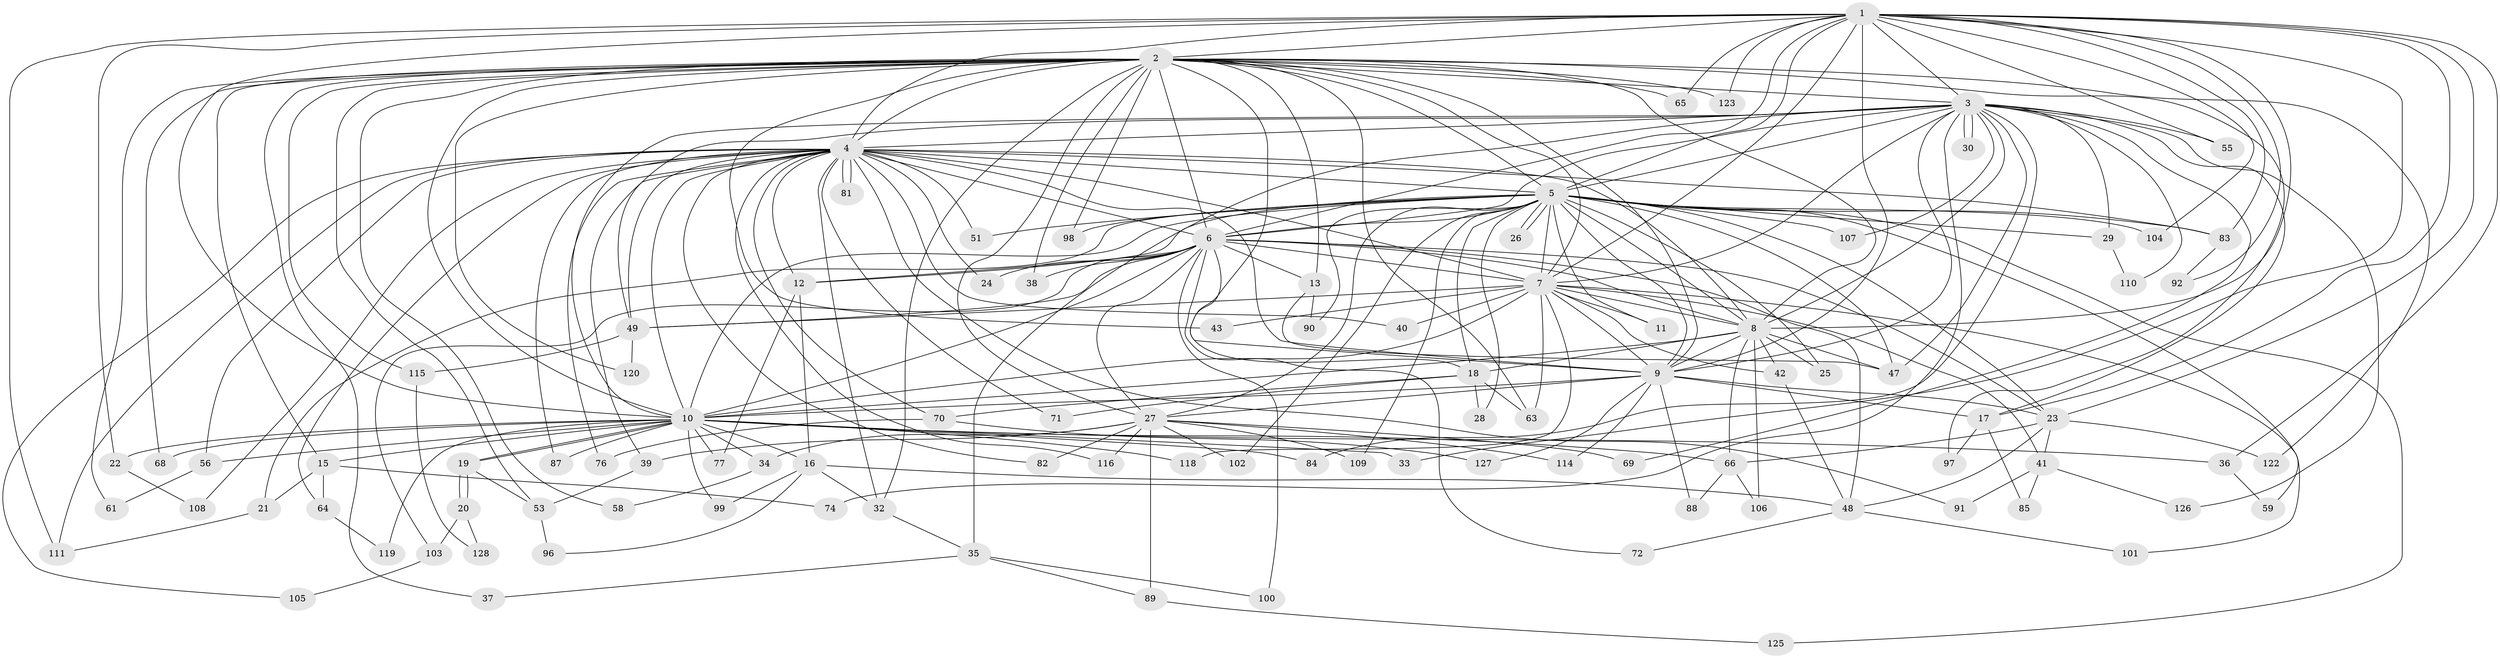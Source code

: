 // Generated by graph-tools (version 1.1) at 2025/51/02/27/25 19:51:51]
// undirected, 102 vertices, 248 edges
graph export_dot {
graph [start="1"]
  node [color=gray90,style=filled];
  1 [super="+78"];
  2 [super="+46"];
  3 [super="+52"];
  4 [super="+31"];
  5 [super="+79"];
  6 [super="+94"];
  7 [super="+14"];
  8 [super="+62"];
  9 [super="+67"];
  10 [super="+45"];
  11;
  12 [super="+44"];
  13;
  15 [super="+75"];
  16 [super="+121"];
  17 [super="+54"];
  18 [super="+50"];
  19;
  20;
  21 [super="+117"];
  22;
  23 [super="+93"];
  24;
  25;
  26;
  27 [super="+57"];
  28;
  29;
  30;
  32 [super="+86"];
  33;
  34;
  35;
  36;
  37;
  38;
  39;
  40;
  41;
  42;
  43;
  47 [super="+80"];
  48 [super="+124"];
  49 [super="+113"];
  51;
  53 [super="+60"];
  55;
  56;
  58;
  59;
  61;
  63 [super="+112"];
  64;
  65;
  66 [super="+73"];
  68;
  69;
  70;
  71;
  72;
  74;
  76;
  77;
  81;
  82;
  83 [super="+95"];
  84;
  85;
  87;
  88;
  89;
  90;
  91;
  92;
  96;
  97;
  98;
  99;
  100;
  101;
  102;
  103;
  104;
  105;
  106;
  107;
  108;
  109;
  110;
  111;
  114;
  115;
  116;
  118;
  119;
  120;
  122;
  123;
  125;
  126;
  127;
  128;
  1 -- 2;
  1 -- 3;
  1 -- 4;
  1 -- 5;
  1 -- 6;
  1 -- 7;
  1 -- 8;
  1 -- 9;
  1 -- 10;
  1 -- 17;
  1 -- 22;
  1 -- 33;
  1 -- 36;
  1 -- 55;
  1 -- 65;
  1 -- 83;
  1 -- 92;
  1 -- 104;
  1 -- 123;
  1 -- 111;
  1 -- 23;
  2 -- 3;
  2 -- 4;
  2 -- 5;
  2 -- 6 [weight=2];
  2 -- 7;
  2 -- 8;
  2 -- 9;
  2 -- 10;
  2 -- 13;
  2 -- 15;
  2 -- 18;
  2 -- 32;
  2 -- 37;
  2 -- 38;
  2 -- 43;
  2 -- 53;
  2 -- 58;
  2 -- 61;
  2 -- 63;
  2 -- 65;
  2 -- 68;
  2 -- 97;
  2 -- 98;
  2 -- 115;
  2 -- 120;
  2 -- 122;
  2 -- 123;
  2 -- 27;
  3 -- 4;
  3 -- 5;
  3 -- 6;
  3 -- 7;
  3 -- 8;
  3 -- 9;
  3 -- 10;
  3 -- 17;
  3 -- 29;
  3 -- 30;
  3 -- 30;
  3 -- 35;
  3 -- 55;
  3 -- 69;
  3 -- 74;
  3 -- 84;
  3 -- 110;
  3 -- 107;
  3 -- 126;
  3 -- 47;
  3 -- 49;
  4 -- 5 [weight=3];
  4 -- 6;
  4 -- 7 [weight=2];
  4 -- 8;
  4 -- 9;
  4 -- 10;
  4 -- 12;
  4 -- 24;
  4 -- 32;
  4 -- 39;
  4 -- 40;
  4 -- 49;
  4 -- 51;
  4 -- 56;
  4 -- 64;
  4 -- 70;
  4 -- 71;
  4 -- 76;
  4 -- 81;
  4 -- 81;
  4 -- 82;
  4 -- 87;
  4 -- 91;
  4 -- 105;
  4 -- 108;
  4 -- 111;
  4 -- 116;
  4 -- 83;
  5 -- 6;
  5 -- 7;
  5 -- 8 [weight=2];
  5 -- 9;
  5 -- 10;
  5 -- 11;
  5 -- 12;
  5 -- 18;
  5 -- 21;
  5 -- 23;
  5 -- 25;
  5 -- 26;
  5 -- 26;
  5 -- 27;
  5 -- 28;
  5 -- 29;
  5 -- 47;
  5 -- 51;
  5 -- 59;
  5 -- 83;
  5 -- 90;
  5 -- 98;
  5 -- 104;
  5 -- 107;
  5 -- 109;
  5 -- 125;
  5 -- 102;
  6 -- 7;
  6 -- 8;
  6 -- 9;
  6 -- 10;
  6 -- 13;
  6 -- 23;
  6 -- 24;
  6 -- 27;
  6 -- 38;
  6 -- 48;
  6 -- 72;
  6 -- 100;
  6 -- 103;
  6 -- 49;
  6 -- 12;
  7 -- 8;
  7 -- 9;
  7 -- 10;
  7 -- 11;
  7 -- 40;
  7 -- 41;
  7 -- 42;
  7 -- 43;
  7 -- 49;
  7 -- 63;
  7 -- 101;
  7 -- 118;
  8 -- 9;
  8 -- 10;
  8 -- 25;
  8 -- 42;
  8 -- 47;
  8 -- 106;
  8 -- 66;
  8 -- 18;
  9 -- 10 [weight=2];
  9 -- 88;
  9 -- 114;
  9 -- 127;
  9 -- 27;
  9 -- 17;
  9 -- 23;
  10 -- 15 [weight=2];
  10 -- 16;
  10 -- 19;
  10 -- 19;
  10 -- 22;
  10 -- 33;
  10 -- 34;
  10 -- 36;
  10 -- 56;
  10 -- 66;
  10 -- 68;
  10 -- 77;
  10 -- 84;
  10 -- 87;
  10 -- 118;
  10 -- 99;
  10 -- 119;
  12 -- 16;
  12 -- 77;
  13 -- 90;
  13 -- 47;
  15 -- 21;
  15 -- 64;
  15 -- 74;
  16 -- 96;
  16 -- 99;
  16 -- 48;
  16 -- 32;
  17 -- 97;
  17 -- 85;
  18 -- 28;
  18 -- 71;
  18 -- 70;
  18 -- 63;
  19 -- 20;
  19 -- 20;
  19 -- 53;
  20 -- 103;
  20 -- 128;
  21 -- 111;
  22 -- 108;
  23 -- 41;
  23 -- 48;
  23 -- 66;
  23 -- 122;
  27 -- 34;
  27 -- 39;
  27 -- 69;
  27 -- 89;
  27 -- 109;
  27 -- 82;
  27 -- 114;
  27 -- 102;
  27 -- 116;
  29 -- 110;
  32 -- 35;
  34 -- 58;
  35 -- 37;
  35 -- 89;
  35 -- 100;
  36 -- 59;
  39 -- 53;
  41 -- 85;
  41 -- 91;
  41 -- 126;
  42 -- 48;
  48 -- 72;
  48 -- 101;
  49 -- 115;
  49 -- 120;
  53 -- 96;
  56 -- 61;
  64 -- 119;
  66 -- 88;
  66 -- 106;
  70 -- 76;
  70 -- 127;
  83 -- 92;
  89 -- 125;
  103 -- 105;
  115 -- 128;
}
